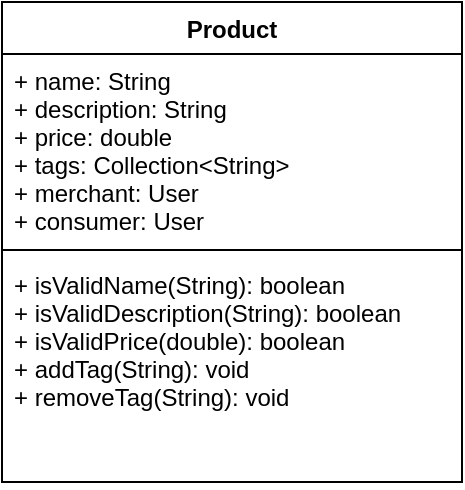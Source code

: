 <mxfile version="11.1.4" type="device"><diagram id="lSwtwUsQDapKGCvUDIRA" name="Page-1"><mxGraphModel dx="700" dy="815" grid="1" gridSize="10" guides="1" tooltips="1" connect="1" arrows="1" fold="1" page="1" pageScale="1" pageWidth="850" pageHeight="1100" math="0" shadow="0"><root><mxCell id="0"/><mxCell id="1" parent="0"/><mxCell id="HNB96CtzeymJeKYPAMhY-1" value="Product" style="swimlane;fontStyle=1;align=center;verticalAlign=top;childLayout=stackLayout;horizontal=1;startSize=26;horizontalStack=0;resizeParent=1;resizeParentMax=0;resizeLast=0;collapsible=1;marginBottom=0;" vertex="1" parent="1"><mxGeometry x="360" y="80" width="230" height="240" as="geometry"/></mxCell><mxCell id="HNB96CtzeymJeKYPAMhY-2" value="+ name: String&#10;+ description: String&#10;+ price: double&#10;+ tags: Collection&lt;String&gt;&#10;+ merchant: User&#10;+ consumer: User" style="text;strokeColor=none;fillColor=none;align=left;verticalAlign=top;spacingLeft=4;spacingRight=4;overflow=hidden;rotatable=0;points=[[0,0.5],[1,0.5]];portConstraint=eastwest;" vertex="1" parent="HNB96CtzeymJeKYPAMhY-1"><mxGeometry y="26" width="230" height="94" as="geometry"/></mxCell><mxCell id="HNB96CtzeymJeKYPAMhY-3" value="" style="line;strokeWidth=1;fillColor=none;align=left;verticalAlign=middle;spacingTop=-1;spacingLeft=3;spacingRight=3;rotatable=0;labelPosition=right;points=[];portConstraint=eastwest;" vertex="1" parent="HNB96CtzeymJeKYPAMhY-1"><mxGeometry y="120" width="230" height="8" as="geometry"/></mxCell><mxCell id="HNB96CtzeymJeKYPAMhY-4" value="+ isValidName(String): boolean&#10;+ isValidDescription(String): boolean&#10;+ isValidPrice(double): boolean&#10;+ addTag(String): void&#10;+ removeTag(String): void" style="text;strokeColor=none;fillColor=none;align=left;verticalAlign=top;spacingLeft=4;spacingRight=4;overflow=hidden;rotatable=0;points=[[0,0.5],[1,0.5]];portConstraint=eastwest;" vertex="1" parent="HNB96CtzeymJeKYPAMhY-1"><mxGeometry y="128" width="230" height="112" as="geometry"/></mxCell></root></mxGraphModel></diagram></mxfile>